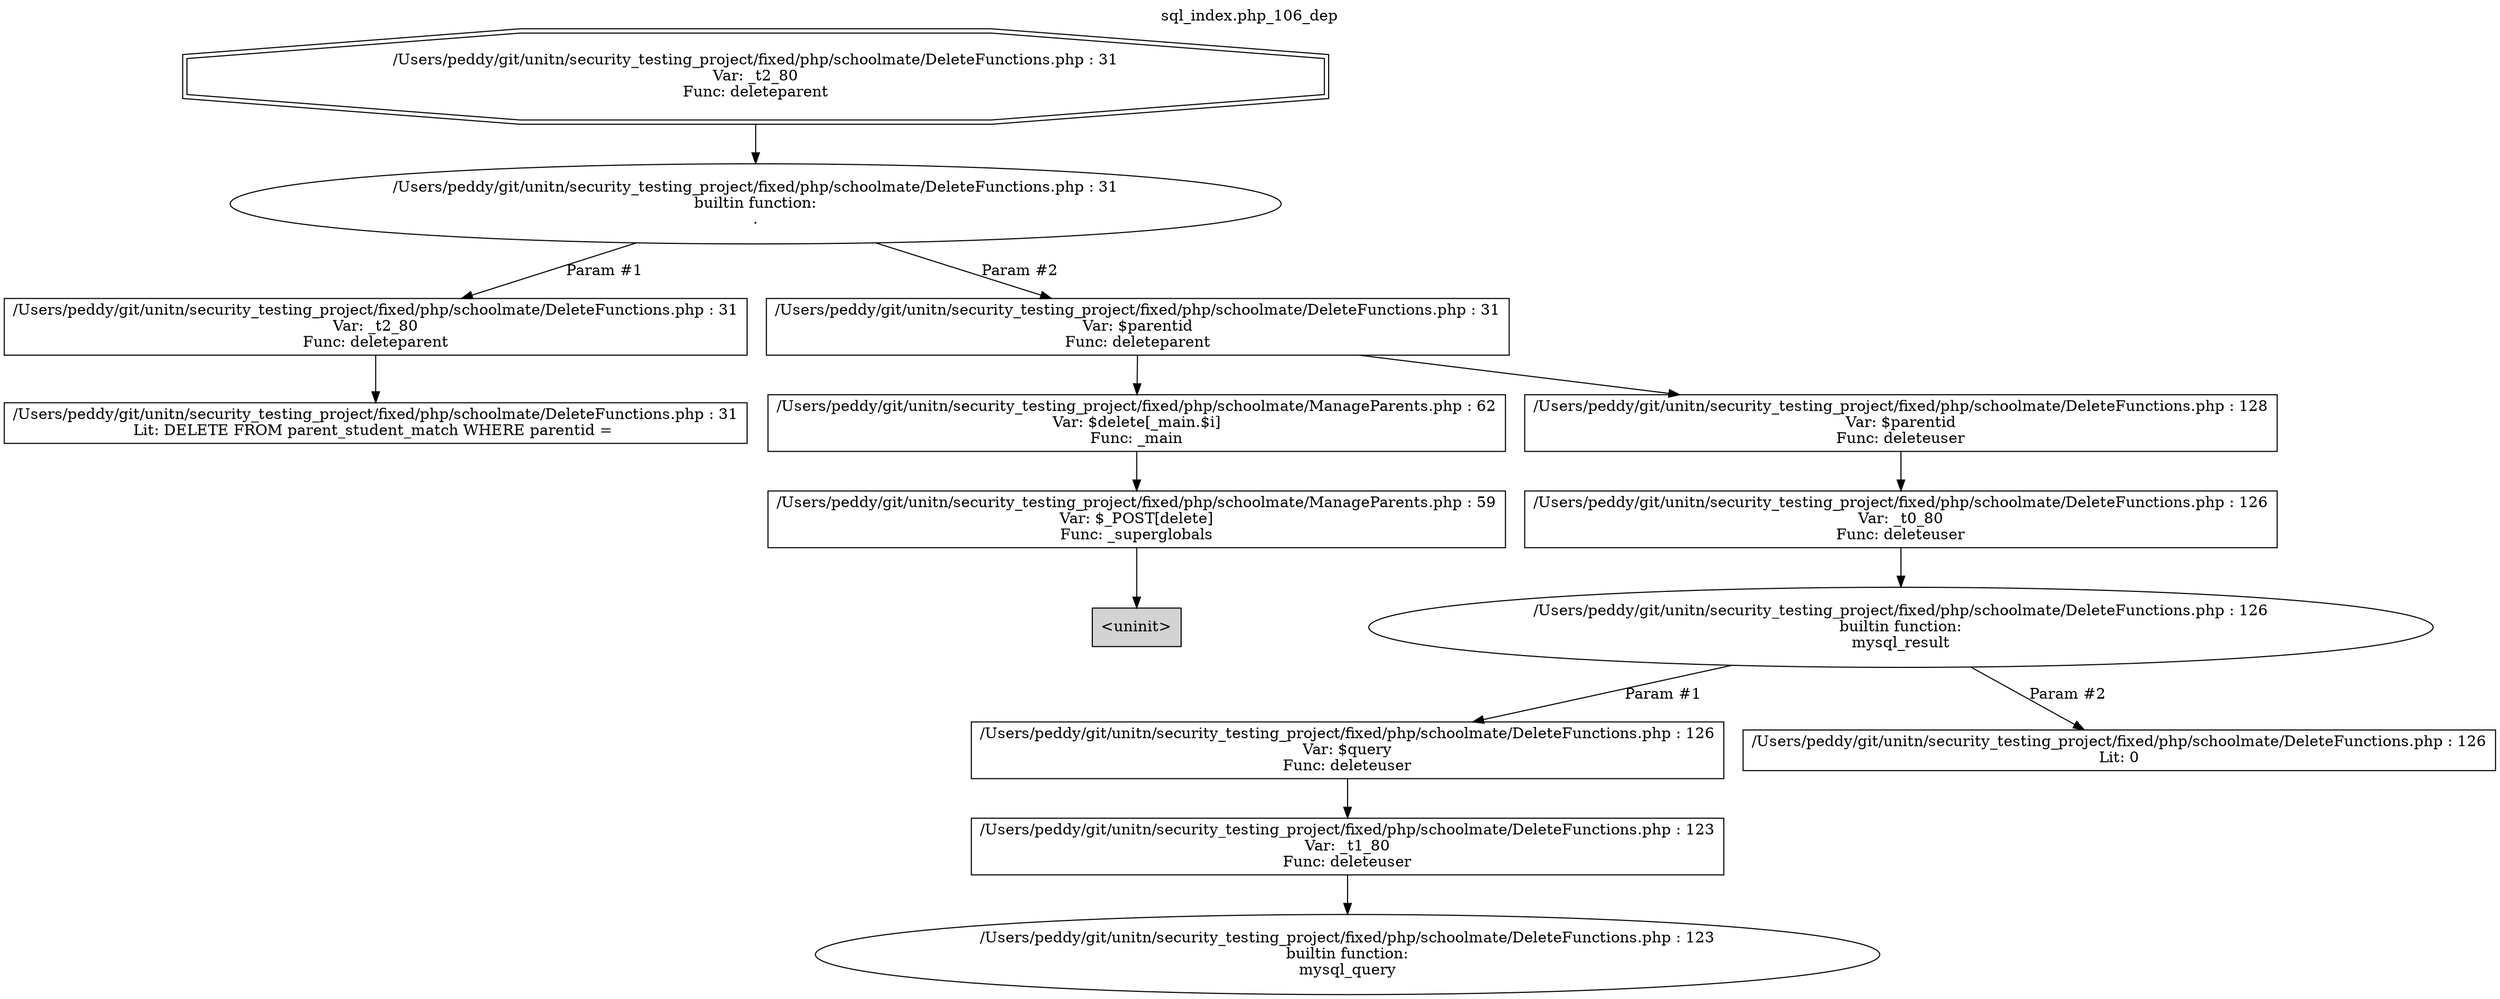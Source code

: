 digraph cfg {
  label="sql_index.php_106_dep";
  labelloc=t;
  n1 [shape=doubleoctagon, label="/Users/peddy/git/unitn/security_testing_project/fixed/php/schoolmate/DeleteFunctions.php : 31\nVar: _t2_80\nFunc: deleteparent\n"];
  n2 [shape=ellipse, label="/Users/peddy/git/unitn/security_testing_project/fixed/php/schoolmate/DeleteFunctions.php : 31\nbuiltin function:\n.\n"];
  n3 [shape=box, label="/Users/peddy/git/unitn/security_testing_project/fixed/php/schoolmate/DeleteFunctions.php : 31\nVar: _t2_80\nFunc: deleteparent\n"];
  n4 [shape=box, label="/Users/peddy/git/unitn/security_testing_project/fixed/php/schoolmate/DeleteFunctions.php : 31\nLit: DELETE FROM parent_student_match WHERE parentid = \n"];
  n5 [shape=box, label="/Users/peddy/git/unitn/security_testing_project/fixed/php/schoolmate/DeleteFunctions.php : 31\nVar: $parentid\nFunc: deleteparent\n"];
  n6 [shape=box, label="/Users/peddy/git/unitn/security_testing_project/fixed/php/schoolmate/ManageParents.php : 62\nVar: $delete[_main.$i]\nFunc: _main\n"];
  n7 [shape=box, label="/Users/peddy/git/unitn/security_testing_project/fixed/php/schoolmate/ManageParents.php : 59\nVar: $_POST[delete]\nFunc: _superglobals\n"];
  n8 [shape=box, label="<uninit>",style=filled];
  n9 [shape=box, label="/Users/peddy/git/unitn/security_testing_project/fixed/php/schoolmate/DeleteFunctions.php : 128\nVar: $parentid\nFunc: deleteuser\n"];
  n10 [shape=box, label="/Users/peddy/git/unitn/security_testing_project/fixed/php/schoolmate/DeleteFunctions.php : 126\nVar: _t0_80\nFunc: deleteuser\n"];
  n11 [shape=ellipse, label="/Users/peddy/git/unitn/security_testing_project/fixed/php/schoolmate/DeleteFunctions.php : 126\nbuiltin function:\nmysql_result\n"];
  n12 [shape=box, label="/Users/peddy/git/unitn/security_testing_project/fixed/php/schoolmate/DeleteFunctions.php : 126\nVar: $query\nFunc: deleteuser\n"];
  n13 [shape=box, label="/Users/peddy/git/unitn/security_testing_project/fixed/php/schoolmate/DeleteFunctions.php : 123\nVar: _t1_80\nFunc: deleteuser\n"];
  n14 [shape=ellipse, label="/Users/peddy/git/unitn/security_testing_project/fixed/php/schoolmate/DeleteFunctions.php : 123\nbuiltin function:\nmysql_query\n"];
  n15 [shape=box, label="/Users/peddy/git/unitn/security_testing_project/fixed/php/schoolmate/DeleteFunctions.php : 126\nLit: 0\n"];
  n1 -> n2;
  n3 -> n4;
  n2 -> n3[label="Param #1"];
  n2 -> n5[label="Param #2"];
  n7 -> n8;
  n6 -> n7;
  n5 -> n6;
  n5 -> n9;
  n10 -> n11;
  n13 -> n14;
  n12 -> n13;
  n11 -> n12[label="Param #1"];
  n11 -> n15[label="Param #2"];
  n9 -> n10;
}
